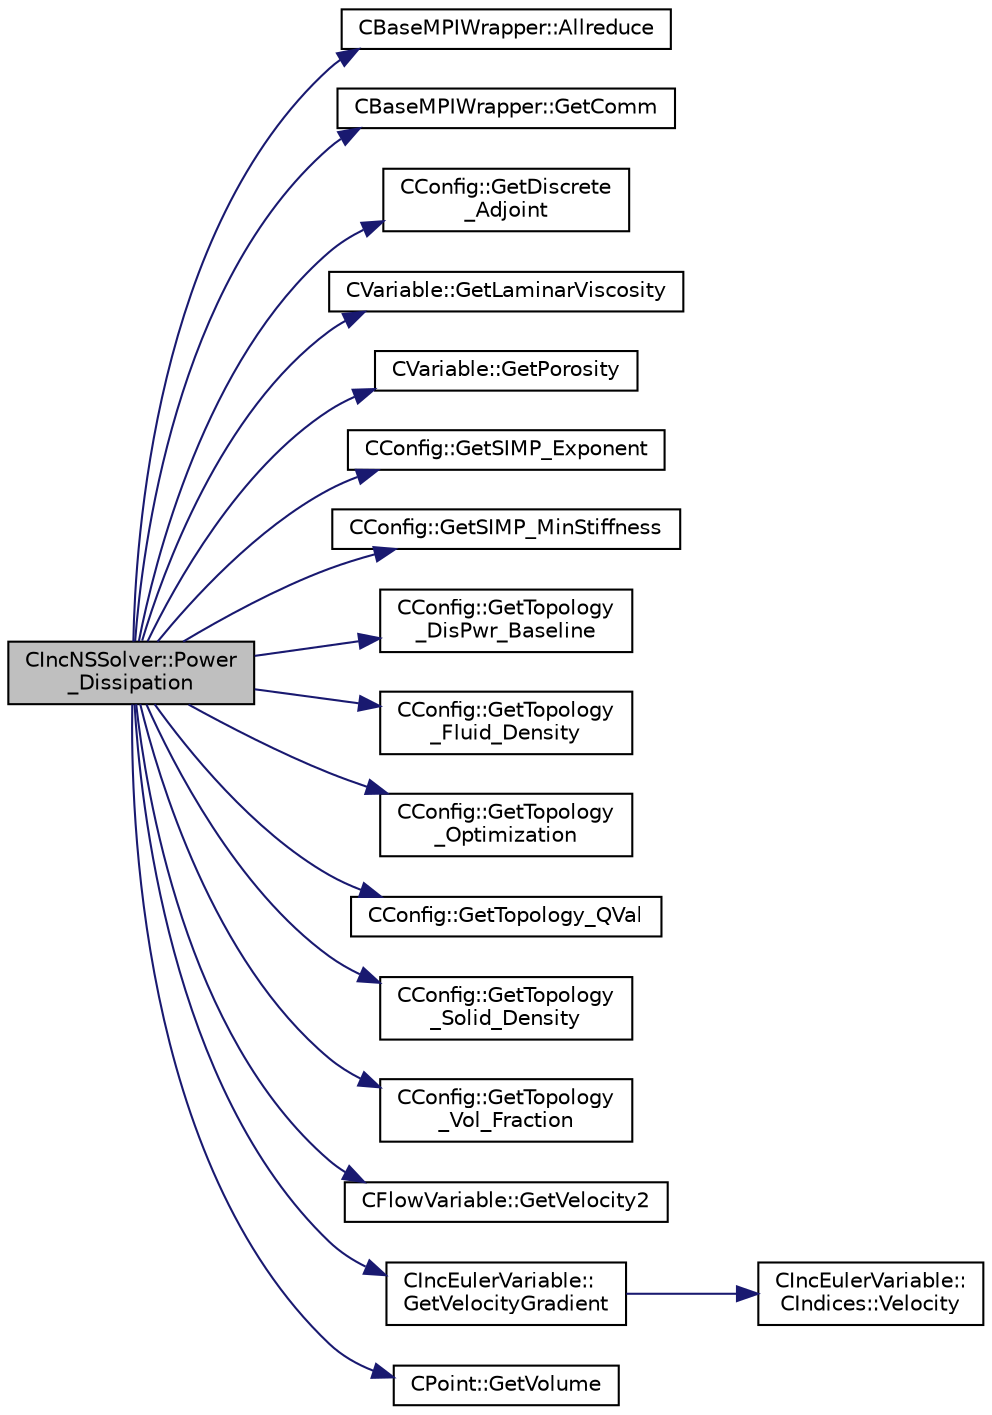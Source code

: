 digraph "CIncNSSolver::Power_Dissipation"
{
 // LATEX_PDF_SIZE
  edge [fontname="Helvetica",fontsize="10",labelfontname="Helvetica",labelfontsize="10"];
  node [fontname="Helvetica",fontsize="10",shape=record];
  rankdir="LR";
  Node1 [label="CIncNSSolver::Power\l_Dissipation",height=0.2,width=0.4,color="black", fillcolor="grey75", style="filled", fontcolor="black",tooltip="Impose the (received) conjugate heat variables."];
  Node1 -> Node2 [color="midnightblue",fontsize="10",style="solid",fontname="Helvetica"];
  Node2 [label="CBaseMPIWrapper::Allreduce",height=0.2,width=0.4,color="black", fillcolor="white", style="filled",URL="$classCBaseMPIWrapper.html#a381d4b3738c09d92ee1ae9f89715b541",tooltip=" "];
  Node1 -> Node3 [color="midnightblue",fontsize="10",style="solid",fontname="Helvetica"];
  Node3 [label="CBaseMPIWrapper::GetComm",height=0.2,width=0.4,color="black", fillcolor="white", style="filled",URL="$classCBaseMPIWrapper.html#a8154391fc3522954802889d81d4ef5da",tooltip=" "];
  Node1 -> Node4 [color="midnightblue",fontsize="10",style="solid",fontname="Helvetica"];
  Node4 [label="CConfig::GetDiscrete\l_Adjoint",height=0.2,width=0.4,color="black", fillcolor="white", style="filled",URL="$classCConfig.html#ab3928c4e6debcf50dcd0d38985f6980c",tooltip="Get the indicator whether we are solving an discrete adjoint problem."];
  Node1 -> Node5 [color="midnightblue",fontsize="10",style="solid",fontname="Helvetica"];
  Node5 [label="CVariable::GetLaminarViscosity",height=0.2,width=0.4,color="black", fillcolor="white", style="filled",URL="$classCVariable.html#a0acbe55ca86de2c0205ae921193e9e95",tooltip="A virtual member."];
  Node1 -> Node6 [color="midnightblue",fontsize="10",style="solid",fontname="Helvetica"];
  Node6 [label="CVariable::GetPorosity",height=0.2,width=0.4,color="black", fillcolor="white", style="filled",URL="$classCVariable.html#a96b86bbf4915090cb4eb14ece82fa7c1",tooltip="Get the adjoint values of the coordinates."];
  Node1 -> Node7 [color="midnightblue",fontsize="10",style="solid",fontname="Helvetica"];
  Node7 [label="CConfig::GetSIMP_Exponent",height=0.2,width=0.4,color="black", fillcolor="white", style="filled",URL="$classCConfig.html#a2759180807b49d7c91924011abec1a35",tooltip="Get exponent for density-based stiffness penalization."];
  Node1 -> Node8 [color="midnightblue",fontsize="10",style="solid",fontname="Helvetica"];
  Node8 [label="CConfig::GetSIMP_MinStiffness",height=0.2,width=0.4,color="black", fillcolor="white", style="filled",URL="$classCConfig.html#a3807df530b42b9a9f711a9670ea698e9",tooltip="Get lower bound for density-based stiffness penalization."];
  Node1 -> Node9 [color="midnightblue",fontsize="10",style="solid",fontname="Helvetica"];
  Node9 [label="CConfig::GetTopology\l_DisPwr_Baseline",height=0.2,width=0.4,color="black", fillcolor="white", style="filled",URL="$classCConfig.html#a5700465f1e5e448b8c2b6df168f68464",tooltip="Get the Baseline value of Dissipated Power."];
  Node1 -> Node10 [color="midnightblue",fontsize="10",style="solid",fontname="Helvetica"];
  Node10 [label="CConfig::GetTopology\l_Fluid_Density",height=0.2,width=0.4,color="black", fillcolor="white", style="filled",URL="$classCConfig.html#ab99b213f416ee3fdca2e6a05aba2e08b",tooltip="Get the pseudo-density for fluid."];
  Node1 -> Node11 [color="midnightblue",fontsize="10",style="solid",fontname="Helvetica"];
  Node11 [label="CConfig::GetTopology\l_Optimization",height=0.2,width=0.4,color="black", fillcolor="white", style="filled",URL="$classCConfig.html#aaf3e38ba9bf594bc2d636158d1dbf305",tooltip="Get topology optimization."];
  Node1 -> Node12 [color="midnightblue",fontsize="10",style="solid",fontname="Helvetica"];
  Node12 [label="CConfig::GetTopology_QVal",height=0.2,width=0.4,color="black", fillcolor="white", style="filled",URL="$classCConfig.html#a083bb51968b6451f1fc6866c7653a76c",tooltip="Get the Q Value defining the transition between solid-fluid pseudo density."];
  Node1 -> Node13 [color="midnightblue",fontsize="10",style="solid",fontname="Helvetica"];
  Node13 [label="CConfig::GetTopology\l_Solid_Density",height=0.2,width=0.4,color="black", fillcolor="white", style="filled",URL="$classCConfig.html#a2fda66e3ddc796b27d97e677585f1b76",tooltip="Get the pseudo-density for solid."];
  Node1 -> Node14 [color="midnightblue",fontsize="10",style="solid",fontname="Helvetica"];
  Node14 [label="CConfig::GetTopology\l_Vol_Fraction",height=0.2,width=0.4,color="black", fillcolor="white", style="filled",URL="$classCConfig.html#ada9fe0f20bf91a4e5d4617415e7cd16c",tooltip="Get the Vol-Frac to be achieved during optimization."];
  Node1 -> Node15 [color="midnightblue",fontsize="10",style="solid",fontname="Helvetica"];
  Node15 [label="CFlowVariable::GetVelocity2",height=0.2,width=0.4,color="black", fillcolor="white", style="filled",URL="$classCFlowVariable.html#a05985b673db2741ecca6077bf6687089",tooltip="Get the squared norm of the velocity."];
  Node1 -> Node16 [color="midnightblue",fontsize="10",style="solid",fontname="Helvetica"];
  Node16 [label="CIncEulerVariable::\lGetVelocityGradient",height=0.2,width=0.4,color="black", fillcolor="white", style="filled",URL="$classCIncEulerVariable.html#a701690860096159875d5a56a1c1d9660",tooltip="Get the velocity gradient."];
  Node16 -> Node17 [color="midnightblue",fontsize="10",style="solid",fontname="Helvetica"];
  Node17 [label="CIncEulerVariable::\lCIndices::Velocity",height=0.2,width=0.4,color="black", fillcolor="white", style="filled",URL="$structCIncEulerVariable_1_1CIndices.html#a7647384f74834ba66cdeb1e4a54853da",tooltip=" "];
  Node1 -> Node18 [color="midnightblue",fontsize="10",style="solid",fontname="Helvetica"];
  Node18 [label="CPoint::GetVolume",height=0.2,width=0.4,color="black", fillcolor="white", style="filled",URL="$classCPoint.html#a35a504401472dfa76ef1187a5675414f",tooltip="Get area or volume of the control volume."];
}
